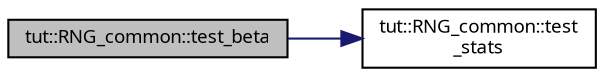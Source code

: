 digraph "tut::RNG_common::test_beta"
{
 // INTERACTIVE_SVG=YES
  bgcolor="transparent";
  edge [fontname="sans-serif",fontsize="9",labelfontname="sans-serif",labelfontsize="9"];
  node [fontname="sans-serif",fontsize="9",shape=record];
  rankdir="LR";
  Node1 [label="tut::RNG_common::test_beta",height=0.2,width=0.4,color="black", fillcolor="grey75", style="filled", fontcolor="black"];
  Node1 -> Node2 [color="midnightblue",fontsize="9",style="solid",fontname="sans-serif"];
  Node2 [label="tut::RNG_common::test\l_stats",height=0.2,width=0.4,color="black",URL="$structtut_1_1_r_n_g__common.html#a5026b698fa383282fd7a80015aec5ed6"];
}
